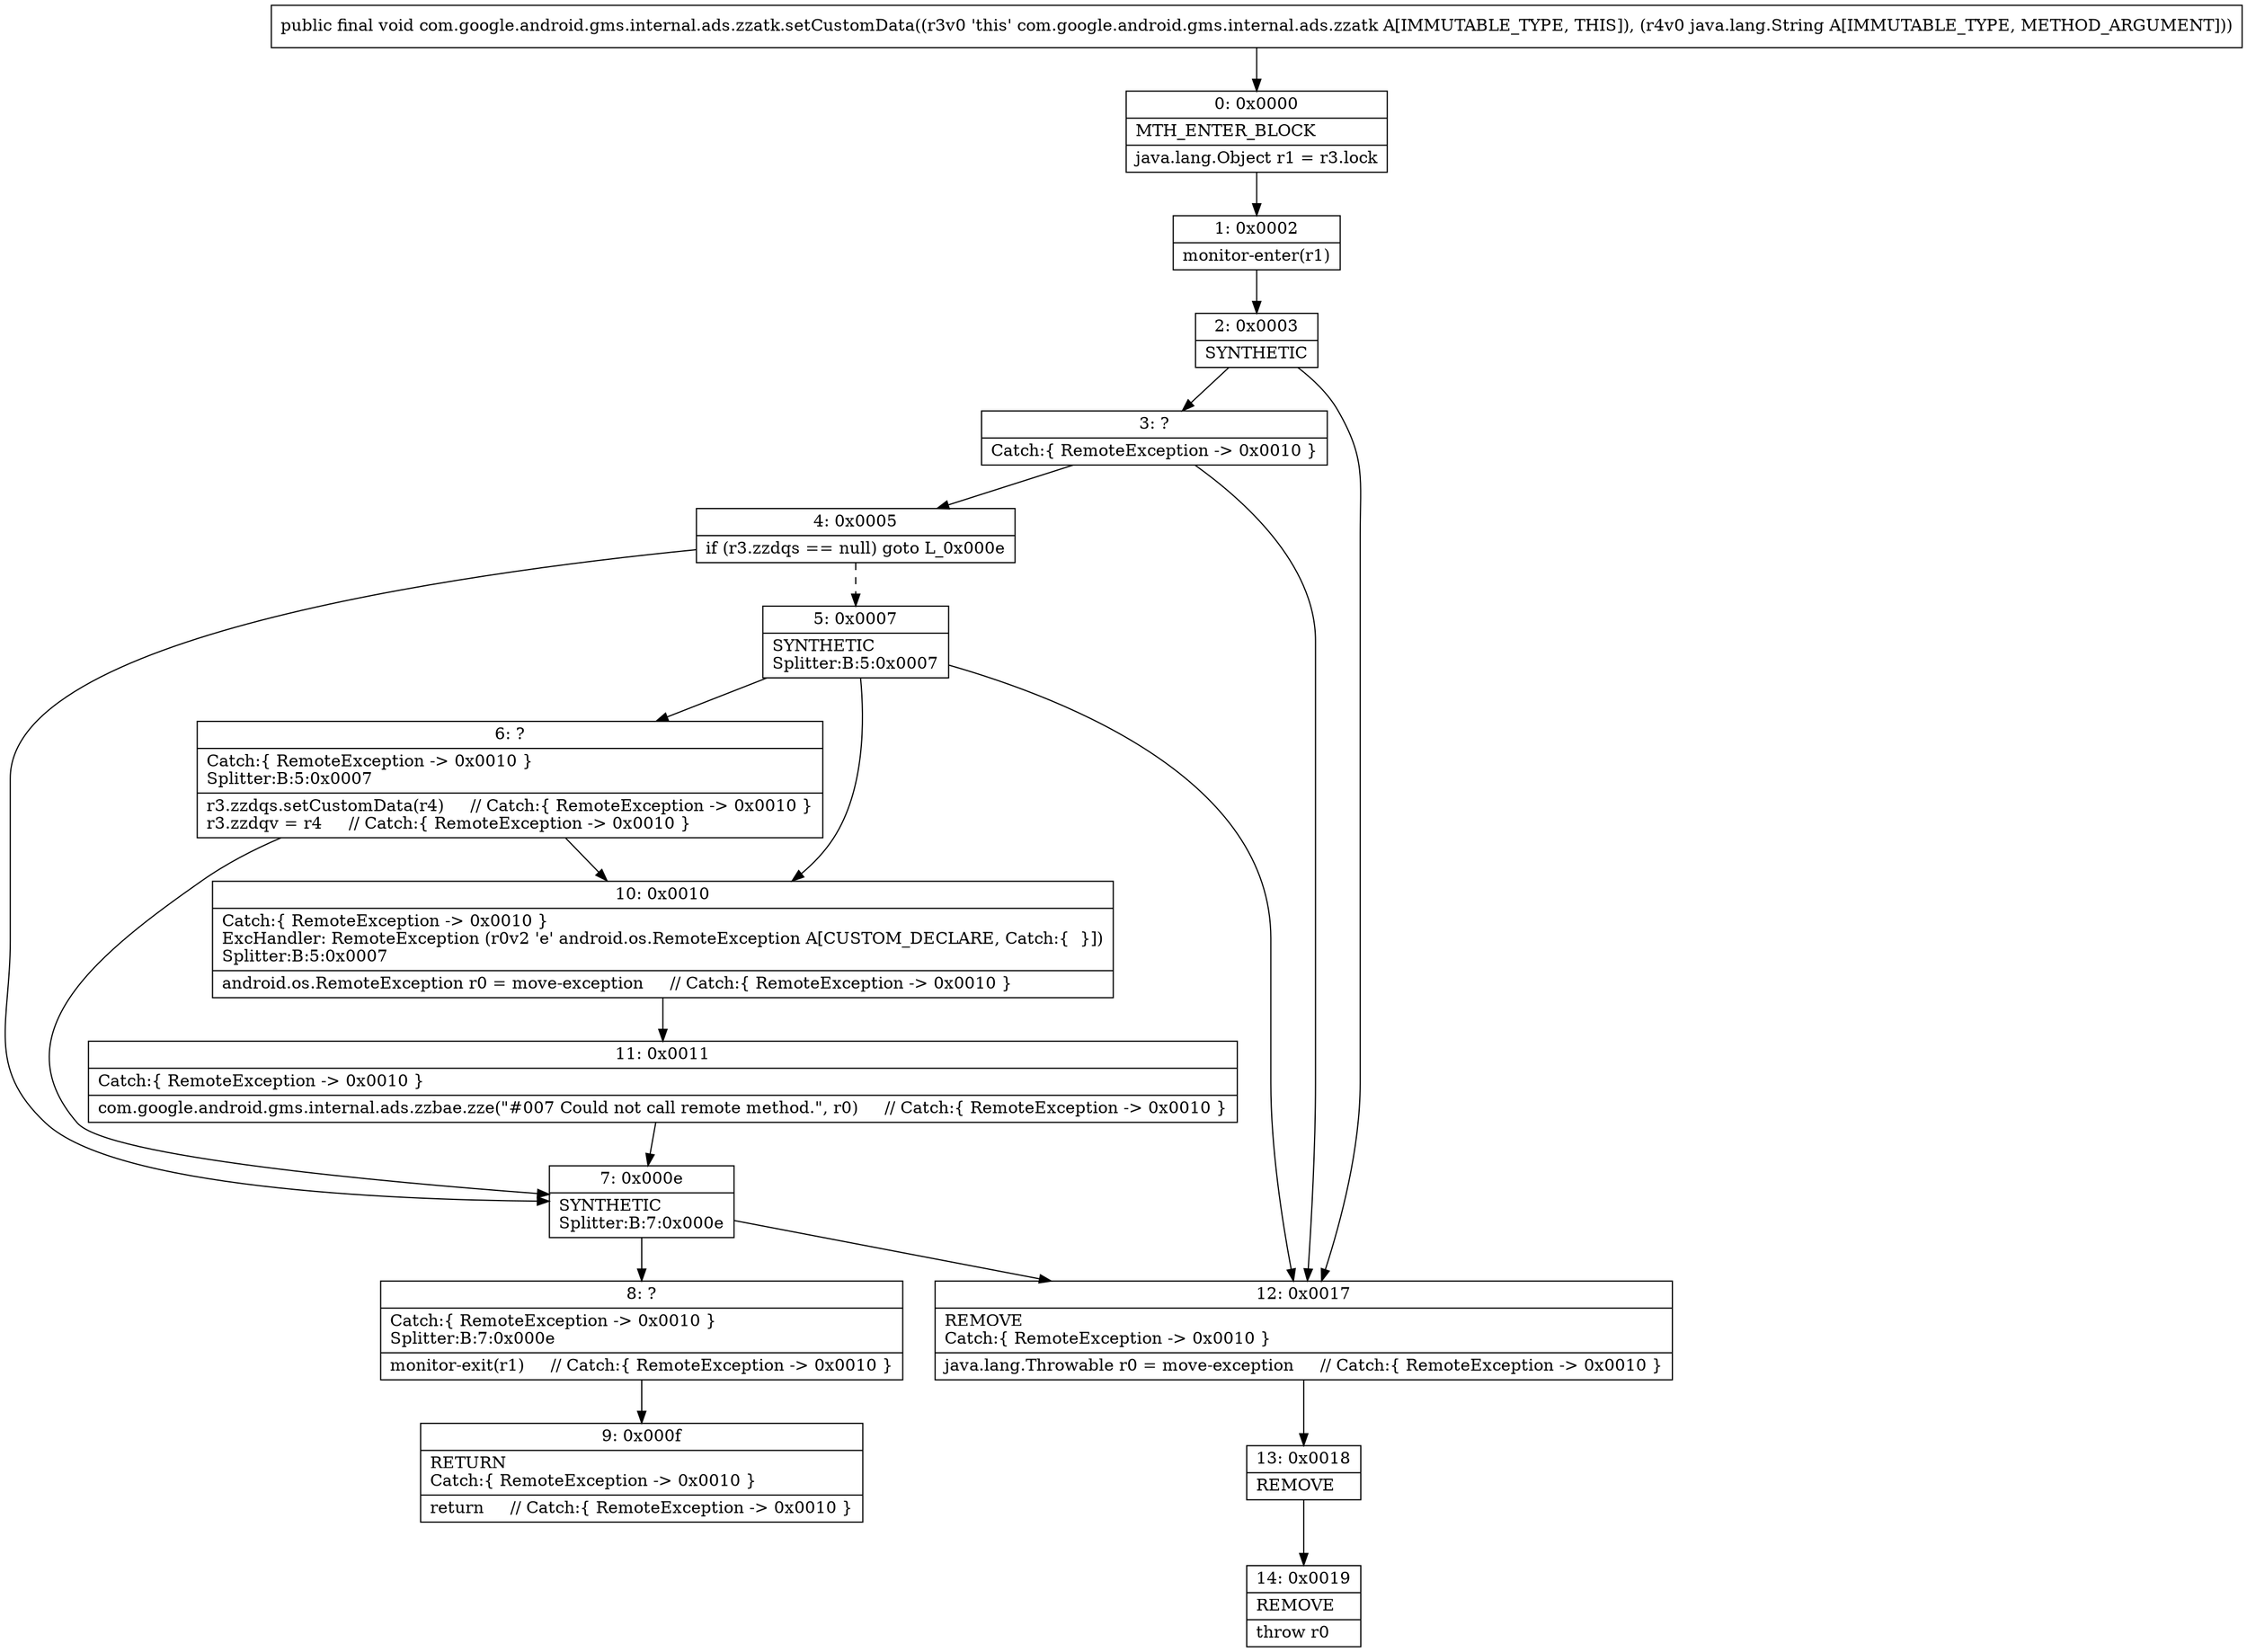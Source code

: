 digraph "CFG forcom.google.android.gms.internal.ads.zzatk.setCustomData(Ljava\/lang\/String;)V" {
Node_0 [shape=record,label="{0\:\ 0x0000|MTH_ENTER_BLOCK\l|java.lang.Object r1 = r3.lock\l}"];
Node_1 [shape=record,label="{1\:\ 0x0002|monitor\-enter(r1)\l}"];
Node_2 [shape=record,label="{2\:\ 0x0003|SYNTHETIC\l}"];
Node_3 [shape=record,label="{3\:\ ?|Catch:\{ RemoteException \-\> 0x0010 \}\l}"];
Node_4 [shape=record,label="{4\:\ 0x0005|if (r3.zzdqs == null) goto L_0x000e\l}"];
Node_5 [shape=record,label="{5\:\ 0x0007|SYNTHETIC\lSplitter:B:5:0x0007\l}"];
Node_6 [shape=record,label="{6\:\ ?|Catch:\{ RemoteException \-\> 0x0010 \}\lSplitter:B:5:0x0007\l|r3.zzdqs.setCustomData(r4)     \/\/ Catch:\{ RemoteException \-\> 0x0010 \}\lr3.zzdqv = r4     \/\/ Catch:\{ RemoteException \-\> 0x0010 \}\l}"];
Node_7 [shape=record,label="{7\:\ 0x000e|SYNTHETIC\lSplitter:B:7:0x000e\l}"];
Node_8 [shape=record,label="{8\:\ ?|Catch:\{ RemoteException \-\> 0x0010 \}\lSplitter:B:7:0x000e\l|monitor\-exit(r1)     \/\/ Catch:\{ RemoteException \-\> 0x0010 \}\l}"];
Node_9 [shape=record,label="{9\:\ 0x000f|RETURN\lCatch:\{ RemoteException \-\> 0x0010 \}\l|return     \/\/ Catch:\{ RemoteException \-\> 0x0010 \}\l}"];
Node_10 [shape=record,label="{10\:\ 0x0010|Catch:\{ RemoteException \-\> 0x0010 \}\lExcHandler: RemoteException (r0v2 'e' android.os.RemoteException A[CUSTOM_DECLARE, Catch:\{  \}])\lSplitter:B:5:0x0007\l|android.os.RemoteException r0 = move\-exception     \/\/ Catch:\{ RemoteException \-\> 0x0010 \}\l}"];
Node_11 [shape=record,label="{11\:\ 0x0011|Catch:\{ RemoteException \-\> 0x0010 \}\l|com.google.android.gms.internal.ads.zzbae.zze(\"#007 Could not call remote method.\", r0)     \/\/ Catch:\{ RemoteException \-\> 0x0010 \}\l}"];
Node_12 [shape=record,label="{12\:\ 0x0017|REMOVE\lCatch:\{ RemoteException \-\> 0x0010 \}\l|java.lang.Throwable r0 = move\-exception     \/\/ Catch:\{ RemoteException \-\> 0x0010 \}\l}"];
Node_13 [shape=record,label="{13\:\ 0x0018|REMOVE\l}"];
Node_14 [shape=record,label="{14\:\ 0x0019|REMOVE\l|throw r0\l}"];
MethodNode[shape=record,label="{public final void com.google.android.gms.internal.ads.zzatk.setCustomData((r3v0 'this' com.google.android.gms.internal.ads.zzatk A[IMMUTABLE_TYPE, THIS]), (r4v0 java.lang.String A[IMMUTABLE_TYPE, METHOD_ARGUMENT])) }"];
MethodNode -> Node_0;
Node_0 -> Node_1;
Node_1 -> Node_2;
Node_2 -> Node_3;
Node_2 -> Node_12;
Node_3 -> Node_4;
Node_3 -> Node_12;
Node_4 -> Node_5[style=dashed];
Node_4 -> Node_7;
Node_5 -> Node_6;
Node_5 -> Node_10;
Node_5 -> Node_12;
Node_6 -> Node_7;
Node_6 -> Node_10;
Node_7 -> Node_8;
Node_7 -> Node_12;
Node_8 -> Node_9;
Node_10 -> Node_11;
Node_11 -> Node_7;
Node_12 -> Node_13;
Node_13 -> Node_14;
}

